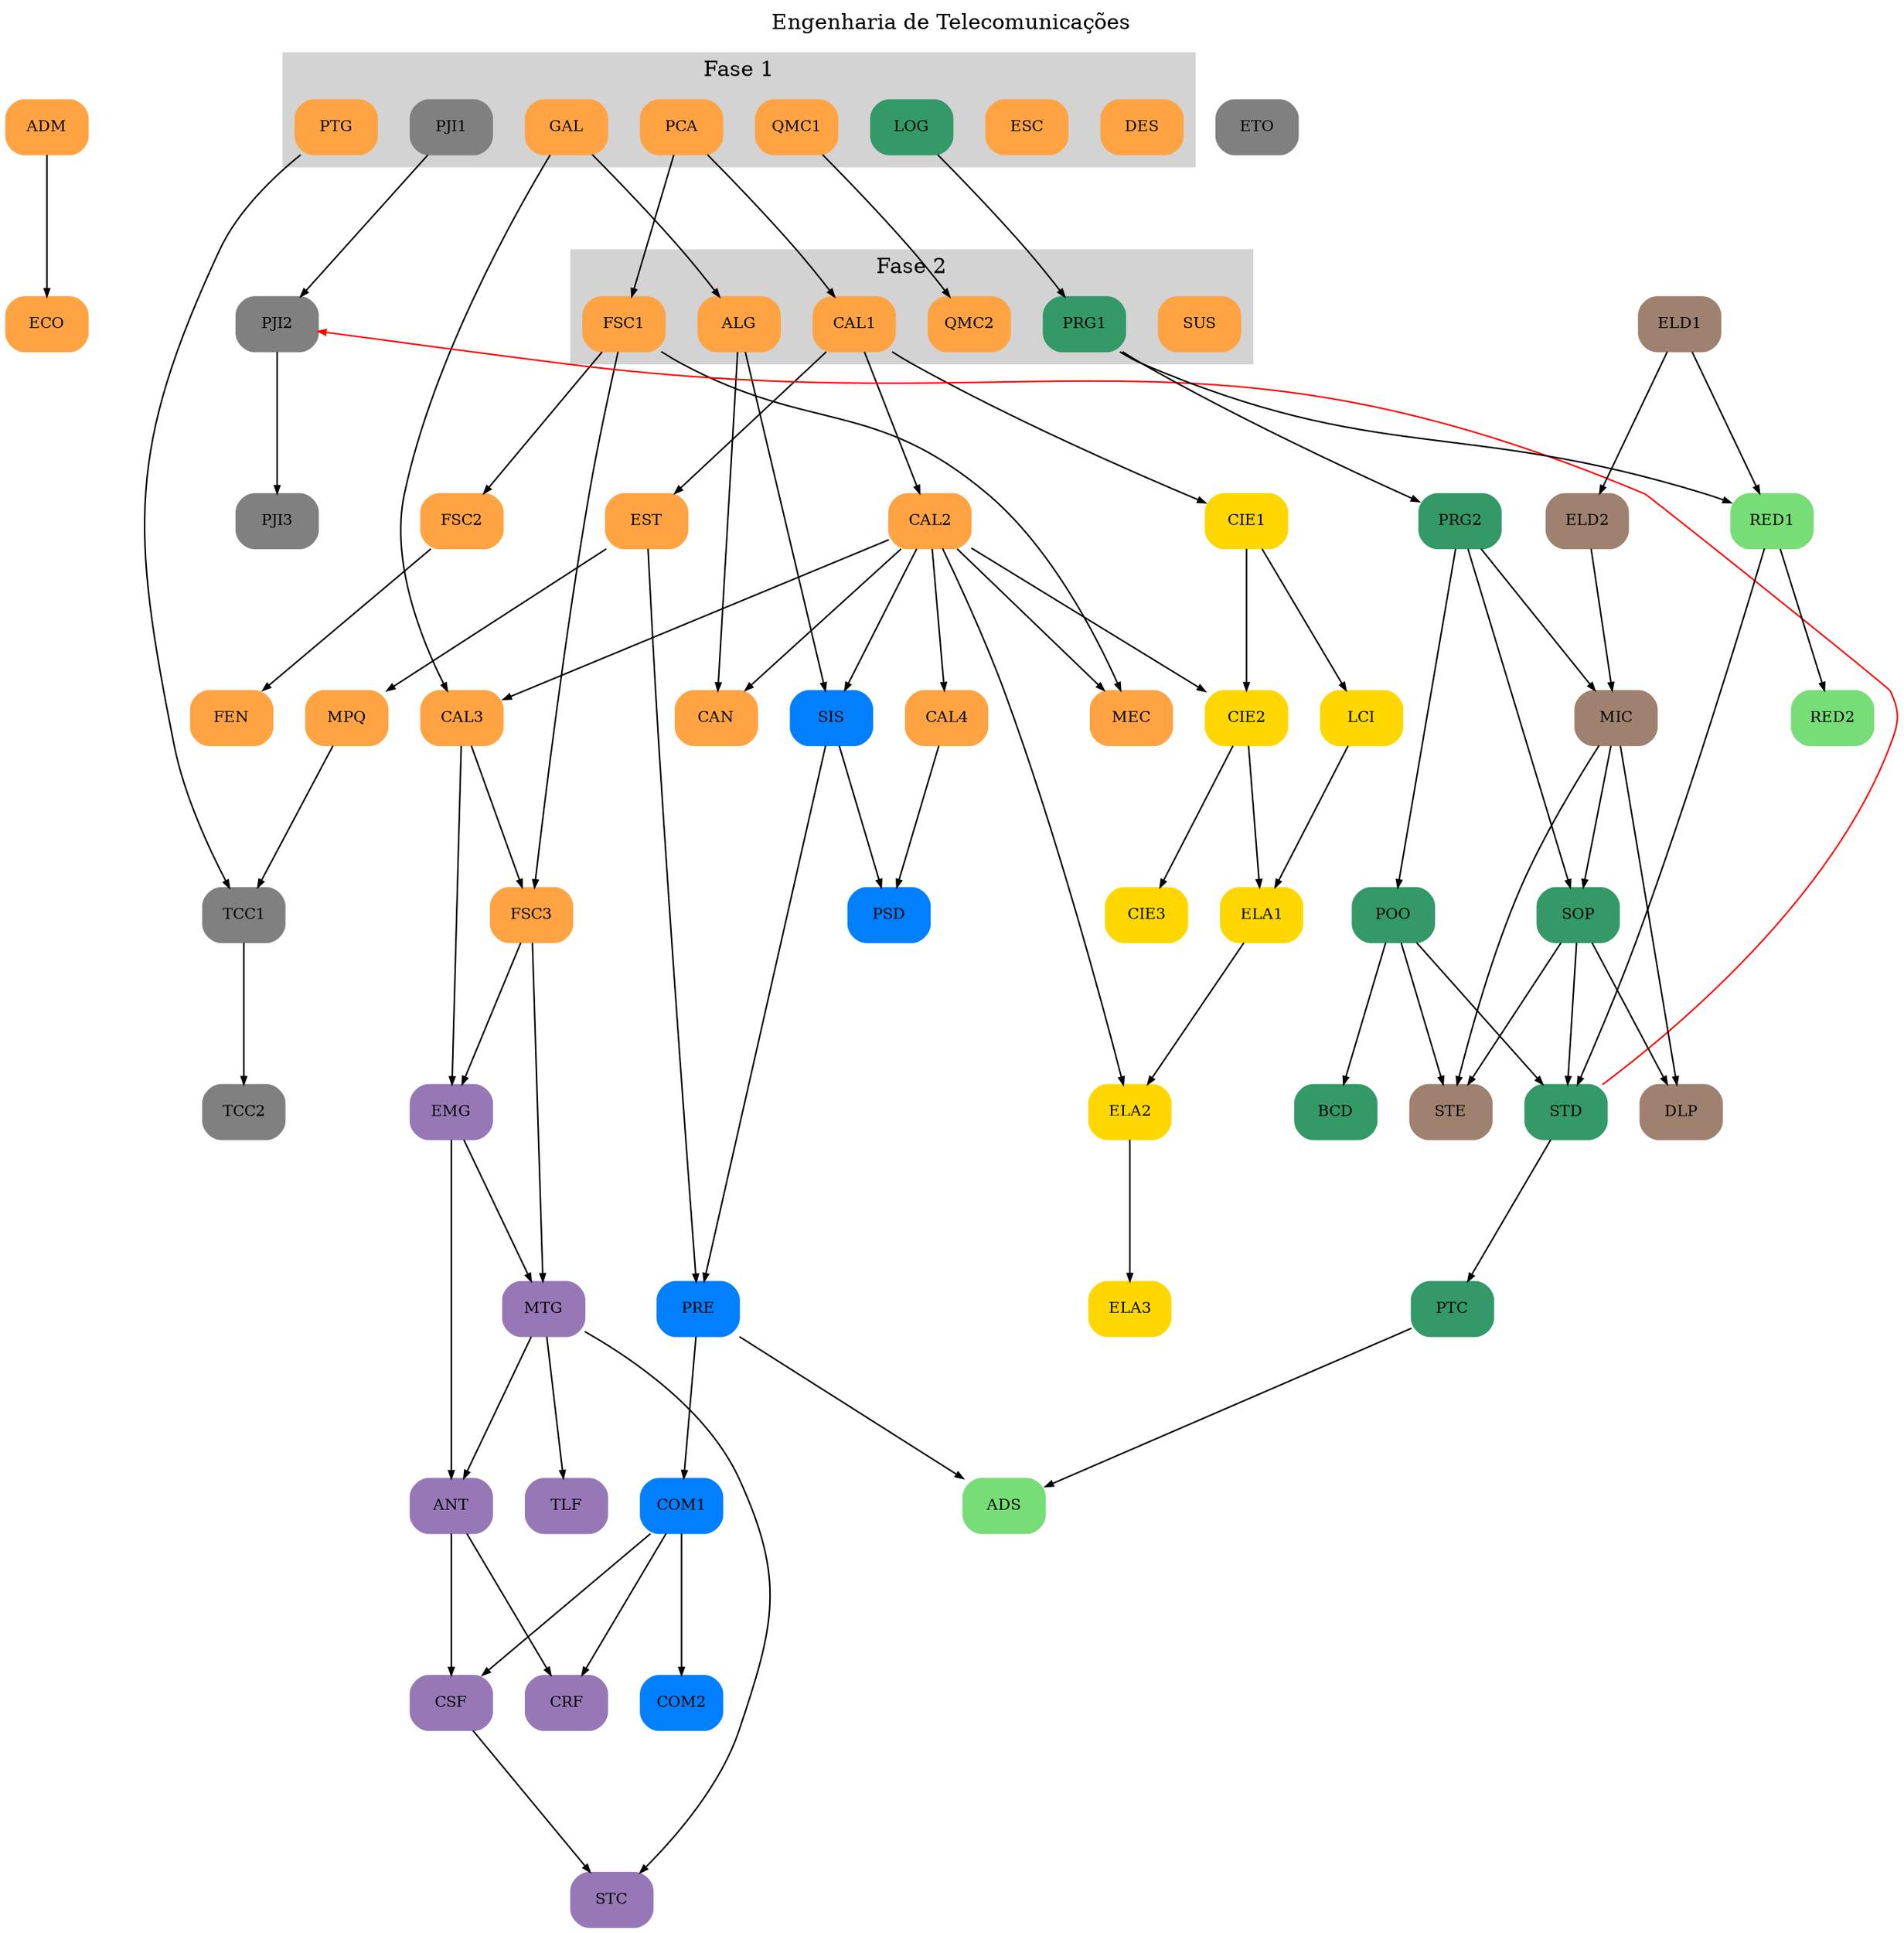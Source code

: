 digraph EngTelecom {
    layout = dot  // circo, dot, fdp, neato, osage, sfdp, twopi
    label ="Engenharia de Telecomunicações"
    labelloc = t
    graph [nodesep=0.3, ranksep=1.3]
    node [labelloc=c fontsize=10, style=filled, shape=box, style="rounded,filled"]
    edge [arrowsize=.5]


    // Pré-requisitos

    // Eixo laranja
    {} -> ADM
    {} -> DES
    {} -> ESC
    {} -> GAL
    {} -> PCA
    {} -> PTG
    {} -> QMC1
    {} -> SUS
    {GAL} -> ALG
    {PCA} -> CAL1
    {CAL1} -> CAL2
    {GAL CAL2} -> CAL3
    {CAL2} -> CAL4
    {ALG CAL2} -> CAN
    {ADM} -> ECO
    {CAL1} -> EST
    {FSC2} -> FEN
    {PCA} -> FSC1
    {FSC1} -> FSC2
    {FSC1 CAL3} -> FSC3
    {CAL2 FSC1} -> MEC
    {EST} -> MPQ
    {QMC1} -> QMC2 # TODO a confirmar

    // Eixo amarelo
    {CAL1} -> CIE1
    {CIE1 CAL2} -> CIE2
    {CIE2} -> CIE3
    {CIE2 LCI} -> ELA1
    {CAL2 ELA1} -> ELA2
    {ELA2} -> ELA3
    {CIE1} -> LCI

    // Eixo azul
    {PRE} -> COM1
    {COM1} -> COM2
    {EST SIS} -> PRE 
    {CAL2 ALG} -> SIS
    {CAL4 SIS} -> PSD

    // Eixo cinza
    {} -> PJI1
    {PJI1} -> PJI2
    {STD} -> PJI2 [color="#ff0000" constraint=false]
    {PJI2} -> PJI3
    {MPQ PTG} -> TCC1 # TODO colocar CH como pré-requisito
    {TCC1} -> TCC2

    // Eixo marrom
    {SOP MIC} -> DLP
    {} -> ELD1
    {ELD1} -> ELD2 # ELA1 como recomendada
    {ELD2 PRG2} -> MIC # POO como co-requisito aí não precisa de PRG2 como pré
    {POO MIC SOP} -> STE

    // Eixo roxo
    {MTG, EMG} -> ANT
    {COM1 ANT} -> CRF # TODO
    {ANT COM1} -> CSF
    {FSC3 CAL3} -> EMG # TODO
    {EMG FSC3} -> MTG
    {MTG CSF} -> STC
    {MTG} -> TLF # TODO

    // Eixo verde claro
    {ELD1 PRG1} -> RED1
    {RED1}-> RED2
    {PTC PRE} -> ADS

    // Eixo verde escuro
    {} -> LOG
    {LOG} -> PRG1
    {PRG1} -> PRG2
    {PRG2} -> POO
    {PRG2 MIC} -> SOP
    {POO RED1 SOP} -> STD
    {POO} -> BCD
    {STD} -> PTC # RED2 como recomendada



    subgraph clusterFase1 {
        label = "Fase 1"
        style = filled
        color = lightgrey

        LOG PCA GAL DES QMC1 PJI1 PTG ESC
    }

    subgraph cluster_fase2 {
    label = "Fase 2"
    style = filled
    color = lightgrey

    PRG1 CAL1 FSC1 ALG QMC2 SUS 

  }


    // propriedades dos nós


    ADM [ch=40, color="#FFA343", id=ADM] # TODO pré-requisito 1980h
    ALG [ch=60, color="#FFA343", id=ALG]
    CAL1 [ch=80, color="#FFA343", id=CAL1]
    CAL2 [ch=80, color="#FFA343", id=CAL2]
    CAL3 [ch=80, color="#FFA343", id=CAL3]
    CAL4 [ch=40, color="#FFA343", id=CAL4]
    CAN [ch=40, color="#FFA343", id=CAN]
    DES [ch=40, color="#FFA343", id=DES]
    ECO [ch=40, color="#FFA343", id=ECO]
    ESC [ch=40, color="#FFA343", id=ESC]
    EST [ch=60, color="#FFA343", id=EST]
    FEN [ch=40, color="#FFA343", id=FEN]
    FSC1 [ch=80, color="#FFA343", id=FSC1]
    FSC2 [ch=80, color="#FFA343", id=FSC2]
    FSC3 [ch=100, color="#FFA343", id=FSC3]
    GAL [ch=80, color="#FFA343", id=GAL]
    MEC [ch=40, color="#FFA343", id=MEC]
    MPQ [ch=40, color="#FFA343", id=MPQ]
    PCA [ch=80, color="#FFA343", id=PCA]
    PTG [ch=40, color="#FFA343", id=PTG] # TODO pré-requisito 1980h
    QMC1 [ch=60, color="#FFA343", id=QMC1]
    QMC2 [ch=40, color="#FFA343", id=QMC2]
    SUS [ch=40, color="#FFA343", id=SUS]



    CIE1 [ch=80, color="#FFD700", id=CIE1]
    CIE2 [ch=60, color="#FFD700", id=CIE2]
    CIE3 [ch=60, color="#FFD700", id=CIE3]
    ELA1 [ch=80, color="#FFD700", id=ELA1]
    ELA2 [ch=80, color="#FFD700", id=ELA2]
    ELA3 [ch=40, color="#FFD700", id=ELA3]
    LCI  [ch=40, color="#FFD700", id=LCI ]


    COM1 [ch=100, color="#007FFF", id=COM1]
    COM2 [ch=80, color="#007FFF", id=COM2]
    PRE [ch=80, color="#007FFF", id=PRE]
    PSD [ch=80, color="#007FFF", id=PSD]
    SIS [ch=100, color="#007FFF", id=SIS] # TODO, nada definido


    ETO [ch=160, color="#808080", id=ETO]
    PJI1 [ch=40, color="#808080", id=PJI1]
    PJI2 [ch=40, color="#808080", id=PJI2]
    PJI3 [ch=40, color="#808080", id=PJI3]
    TCC1 [ch=40, color="#808080", id=TCC1]
    TCC2 [ch=100, color="#808080", id=TCC2]


    DLP [ch=60, color="#9F8170", id=DLP]
    ELD1 [ch=100, color="#9F8170", id=ELD1]
    ELD2 [ch=100, color="#9F8170", id=ELD2]
    MIC [ch=120, color="#9F8170", id=MIC]
    STE [ch=80, color="#9F8170", id=STE]


    ANT [ch=80, color="#9678B6", id=ANT]
    CRF [ch=60, color="#9678B6", id=CRF]
    CSF [ch=60, color="#9678B6", id=CSF]
    EMG [ch=60, color="#9678B6", id=EMG] # TODO, nada definido
    MTG [ch=80, color="#9678B6", id=MTG]
    STC [ch=60, color="#9678B6", id=STC]
    TLF [ch=60, color="#9678B6", id=TLF] # TODO, nada definido


    ADS [ch=40, color="#77DD77", id=ADS]
    RED1 [ch=80, color="#77DD77", id=RED1]
    RED2 [ch=80, color="#77DD77", id=RED2]


    BCD [ch=60, color="#339966", id=BCD]
    LOG [ch=40, color="#339966", id=LOG]
    POO [ch=80, color="#339966", id=POO]
    PRG1 [ch=80, color="#339966", id=PRG1]
    PRG2 [ch=80, color="#339966", id=PRG2]
    PTC [ch=40, color="#339966", id=PTC]
    SOP [ch=80, color="#339966", id=SOP]
    STD [ch=60, color="#339966", id=STD]

}